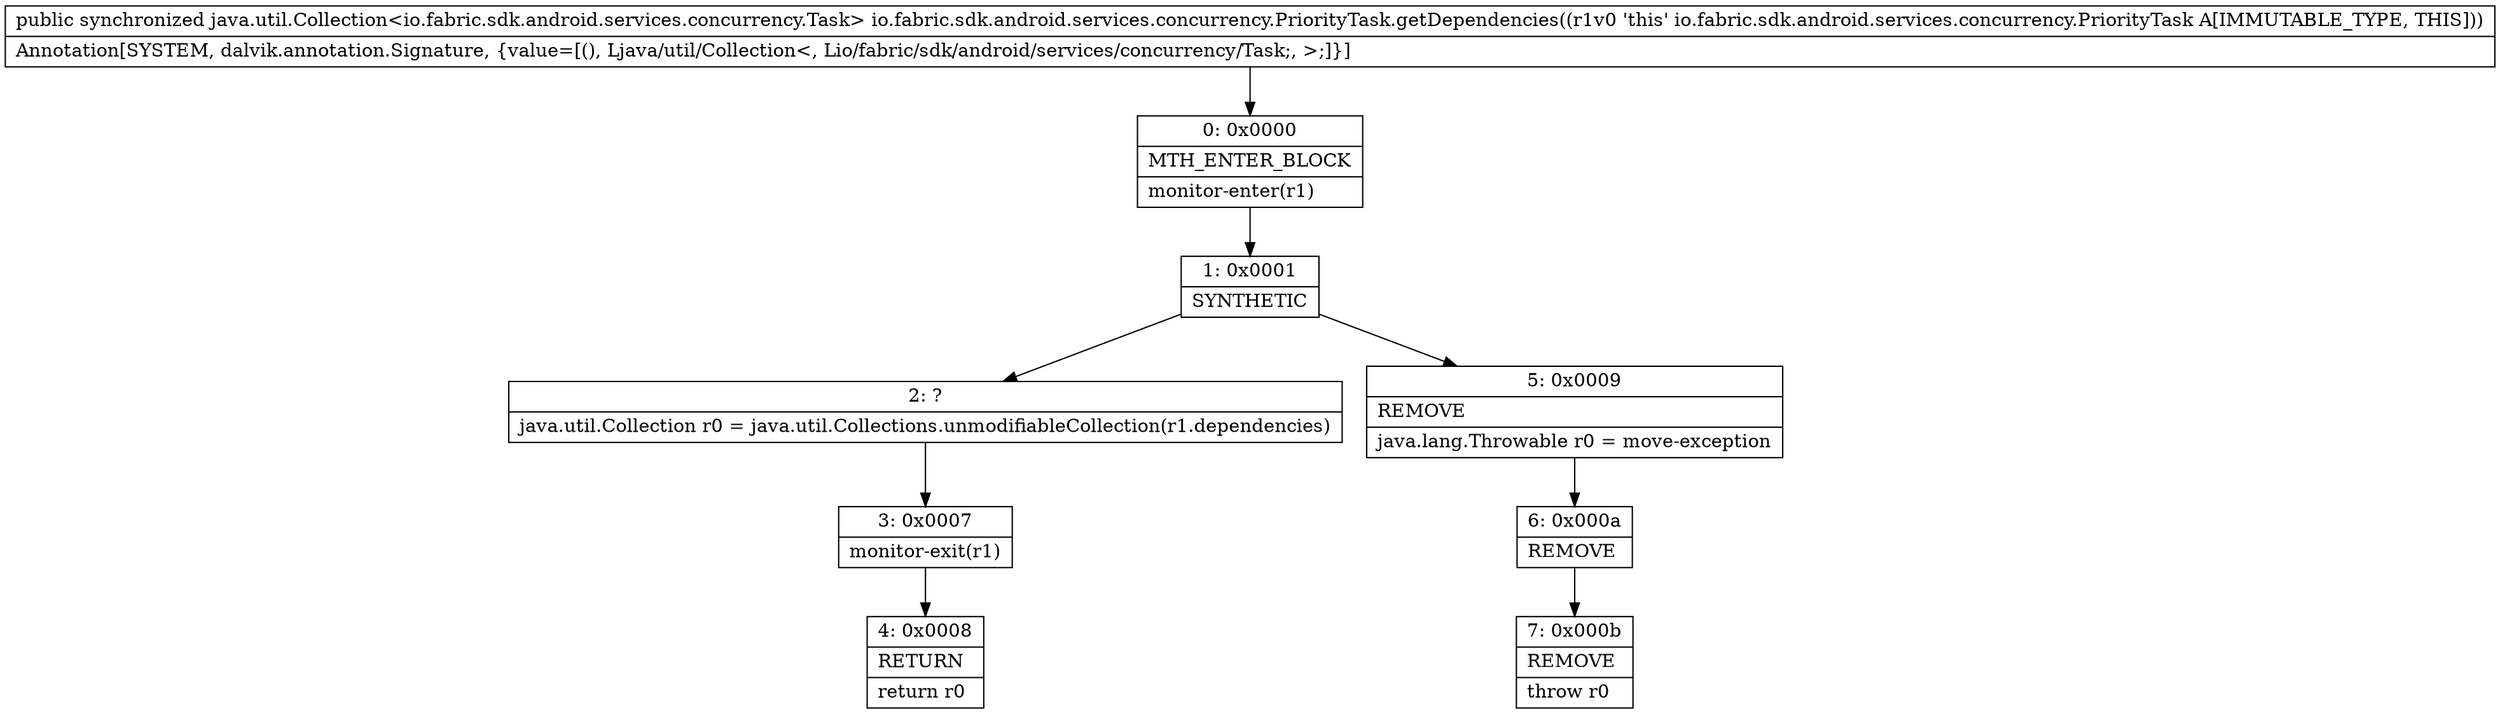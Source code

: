 digraph "CFG forio.fabric.sdk.android.services.concurrency.PriorityTask.getDependencies()Ljava\/util\/Collection;" {
Node_0 [shape=record,label="{0\:\ 0x0000|MTH_ENTER_BLOCK\l|monitor\-enter(r1)\l}"];
Node_1 [shape=record,label="{1\:\ 0x0001|SYNTHETIC\l}"];
Node_2 [shape=record,label="{2\:\ ?|java.util.Collection r0 = java.util.Collections.unmodifiableCollection(r1.dependencies)\l}"];
Node_3 [shape=record,label="{3\:\ 0x0007|monitor\-exit(r1)\l}"];
Node_4 [shape=record,label="{4\:\ 0x0008|RETURN\l|return r0\l}"];
Node_5 [shape=record,label="{5\:\ 0x0009|REMOVE\l|java.lang.Throwable r0 = move\-exception\l}"];
Node_6 [shape=record,label="{6\:\ 0x000a|REMOVE\l}"];
Node_7 [shape=record,label="{7\:\ 0x000b|REMOVE\l|throw r0\l}"];
MethodNode[shape=record,label="{public synchronized java.util.Collection\<io.fabric.sdk.android.services.concurrency.Task\> io.fabric.sdk.android.services.concurrency.PriorityTask.getDependencies((r1v0 'this' io.fabric.sdk.android.services.concurrency.PriorityTask A[IMMUTABLE_TYPE, THIS]))  | Annotation[SYSTEM, dalvik.annotation.Signature, \{value=[(), Ljava\/util\/Collection\<, Lio\/fabric\/sdk\/android\/services\/concurrency\/Task;, \>;]\}]\l}"];
MethodNode -> Node_0;
Node_0 -> Node_1;
Node_1 -> Node_2;
Node_1 -> Node_5;
Node_2 -> Node_3;
Node_3 -> Node_4;
Node_5 -> Node_6;
Node_6 -> Node_7;
}

